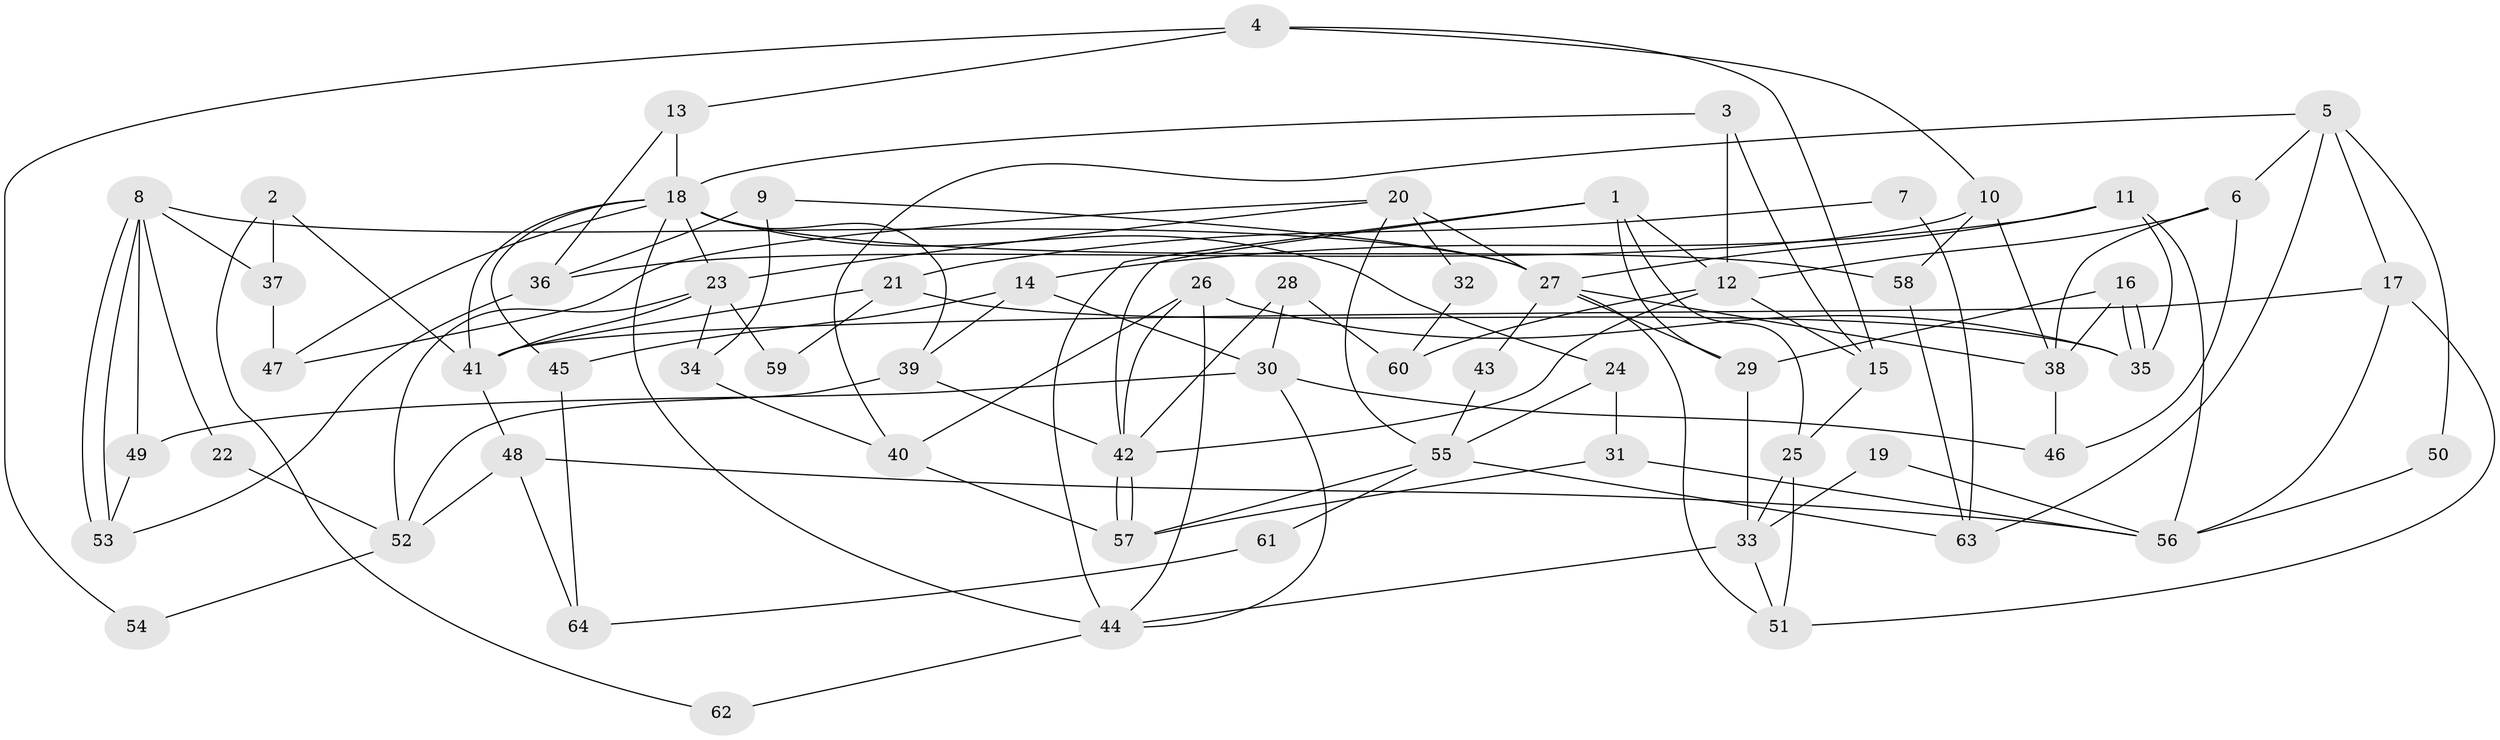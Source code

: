 // coarse degree distribution, {8: 0.075, 4: 0.2, 3: 0.15, 5: 0.175, 7: 0.05, 2: 0.15, 6: 0.125, 12: 0.025, 10: 0.025, 9: 0.025}
// Generated by graph-tools (version 1.1) at 2025/52/02/27/25 19:52:07]
// undirected, 64 vertices, 128 edges
graph export_dot {
graph [start="1"]
  node [color=gray90,style=filled];
  1;
  2;
  3;
  4;
  5;
  6;
  7;
  8;
  9;
  10;
  11;
  12;
  13;
  14;
  15;
  16;
  17;
  18;
  19;
  20;
  21;
  22;
  23;
  24;
  25;
  26;
  27;
  28;
  29;
  30;
  31;
  32;
  33;
  34;
  35;
  36;
  37;
  38;
  39;
  40;
  41;
  42;
  43;
  44;
  45;
  46;
  47;
  48;
  49;
  50;
  51;
  52;
  53;
  54;
  55;
  56;
  57;
  58;
  59;
  60;
  61;
  62;
  63;
  64;
  1 -- 29;
  1 -- 42;
  1 -- 12;
  1 -- 25;
  1 -- 44;
  2 -- 41;
  2 -- 37;
  2 -- 62;
  3 -- 12;
  3 -- 18;
  3 -- 15;
  4 -- 10;
  4 -- 15;
  4 -- 13;
  4 -- 54;
  5 -- 63;
  5 -- 17;
  5 -- 6;
  5 -- 40;
  5 -- 50;
  6 -- 12;
  6 -- 38;
  6 -- 46;
  7 -- 63;
  7 -- 21;
  8 -- 53;
  8 -- 53;
  8 -- 27;
  8 -- 22;
  8 -- 37;
  8 -- 49;
  9 -- 34;
  9 -- 27;
  9 -- 36;
  10 -- 36;
  10 -- 38;
  10 -- 58;
  11 -- 27;
  11 -- 35;
  11 -- 14;
  11 -- 56;
  12 -- 15;
  12 -- 42;
  12 -- 60;
  13 -- 18;
  13 -- 36;
  14 -- 30;
  14 -- 39;
  14 -- 45;
  15 -- 25;
  16 -- 35;
  16 -- 35;
  16 -- 38;
  16 -- 29;
  17 -- 51;
  17 -- 56;
  17 -- 41;
  18 -- 39;
  18 -- 44;
  18 -- 23;
  18 -- 24;
  18 -- 41;
  18 -- 45;
  18 -- 47;
  18 -- 58;
  19 -- 33;
  19 -- 56;
  20 -- 27;
  20 -- 23;
  20 -- 32;
  20 -- 47;
  20 -- 55;
  21 -- 35;
  21 -- 41;
  21 -- 59;
  22 -- 52;
  23 -- 41;
  23 -- 34;
  23 -- 52;
  23 -- 59;
  24 -- 31;
  24 -- 55;
  25 -- 33;
  25 -- 51;
  26 -- 40;
  26 -- 42;
  26 -- 35;
  26 -- 44;
  27 -- 51;
  27 -- 38;
  27 -- 29;
  27 -- 43;
  28 -- 30;
  28 -- 42;
  28 -- 60;
  29 -- 33;
  30 -- 44;
  30 -- 49;
  30 -- 46;
  31 -- 56;
  31 -- 57;
  32 -- 60;
  33 -- 44;
  33 -- 51;
  34 -- 40;
  36 -- 53;
  37 -- 47;
  38 -- 46;
  39 -- 42;
  39 -- 52;
  40 -- 57;
  41 -- 48;
  42 -- 57;
  42 -- 57;
  43 -- 55;
  44 -- 62;
  45 -- 64;
  48 -- 52;
  48 -- 56;
  48 -- 64;
  49 -- 53;
  50 -- 56;
  52 -- 54;
  55 -- 57;
  55 -- 61;
  55 -- 63;
  58 -- 63;
  61 -- 64;
}
